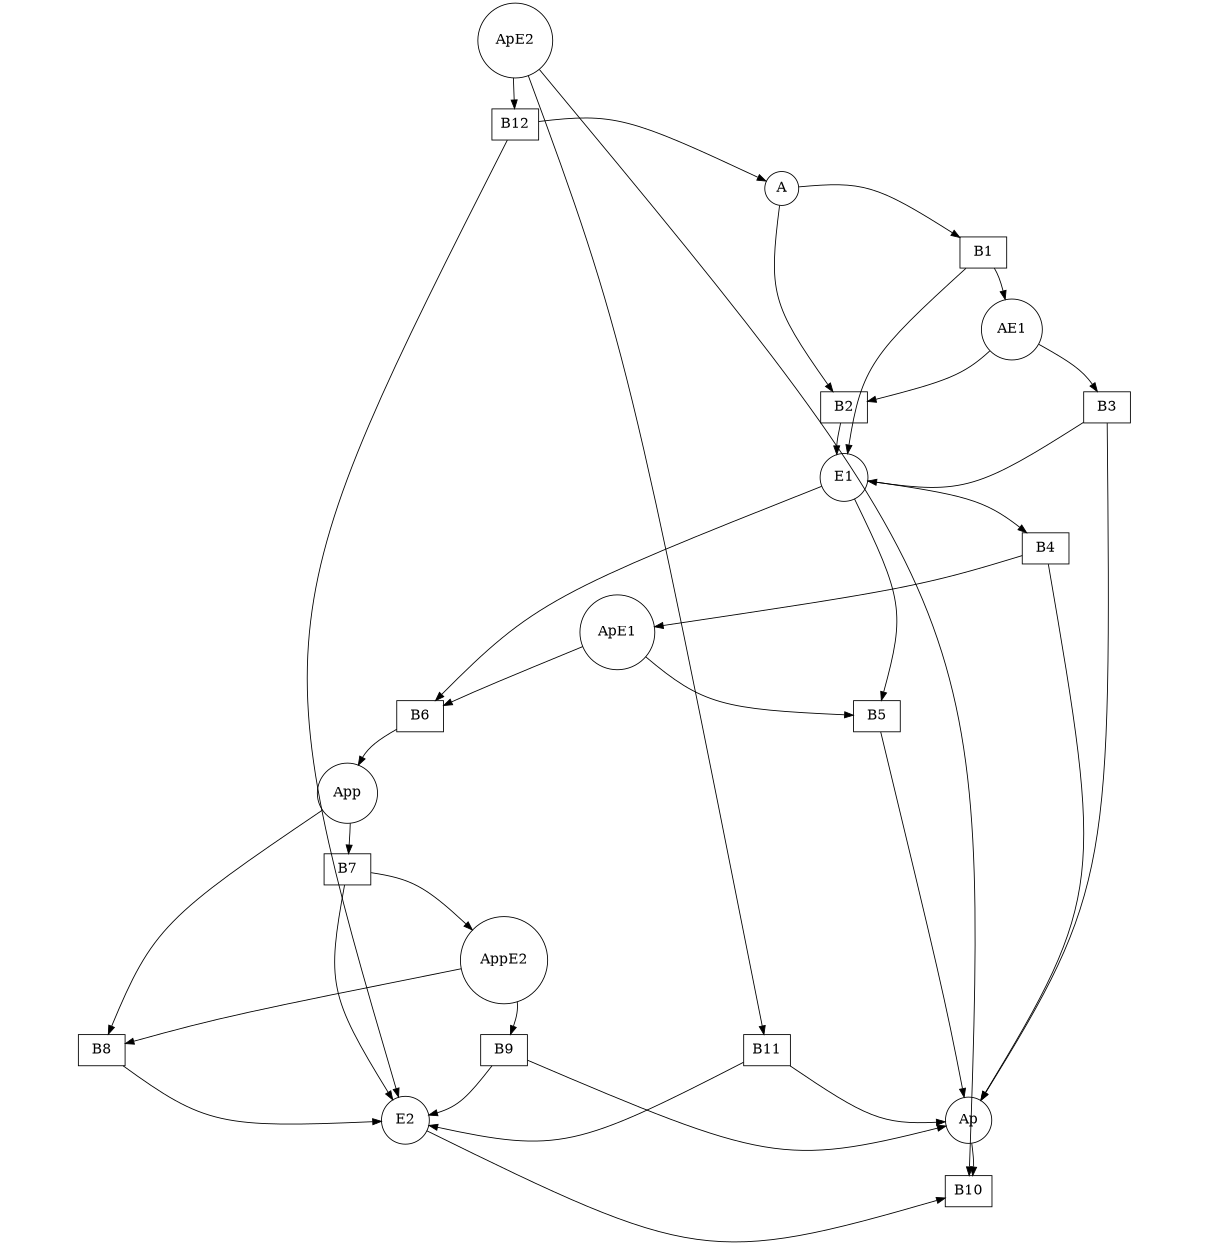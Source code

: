 strict digraph G {
remincross="true";
ratio="fill";
splines="curved";
overlap="true";
size="8.3,8.3";
ApE2 [shape="circle", fontsize=16, bipartite=0, pos="50.0,80.0!"];
AppE2 [shape="circle", fontsize=16, bipartite=0, pos="240.0,100.0!"];
AE1 [shape="circle", fontsize=16, bipartite=0, pos="60.0,140.0!"];
E1 [shape="circle", fontsize=16, bipartite=0, pos="160.0,200.0!"];
A [shape="circle", fontsize=16, bipartite=0, pos="0.0,120.0!"];
E2 [shape="circle", fontsize=16, bipartite=0, pos="140.0,40.0!"];
B12 [shape="box", fontsize=16, bipartite=1, pos="0.0,60.0!"];
B11 [shape="box", fontsize=16, bipartite=1, pos="150.0,70.0!"];
B10 [shape="box", fontsize=16, bipartite=1, pos="110.0,90.0!"];
B7 [shape="box", fontsize=16, bipartite=1, pos="300.0,90.0!"];
B6 [shape="box", fontsize=16, bipartite=1, pos="320.0,160.0!"];
B5 [shape="box", fontsize=16, bipartite=1, pos="210.0,140.0!"];
B4 [shape="box", fontsize=16, bipartite=1, pos="220.0,170.0!"];
B3 [shape="box", fontsize=16, bipartite=1, pos="110.0,160.0!"];
B2 [shape="box", fontsize=16, bipartite=1, pos="60.0,180.0!"];
B1 [shape="box", fontsize=16, bipartite=1, pos="0.0,200.0!"];
ApE1 [shape="circle", fontsize=16, bipartite=0, pos="260.0,128.0!"];
App [shape="circle", fontsize=16, bipartite=0, pos="320.0,120.0!"];
Ap [shape="circle", fontsize=16, bipartite=0, pos="160.0,160.0!"];
B9 [shape="box", fontsize=16, bipartite=1, pos="190.0,70.0!"];
B8 [shape="box", fontsize=16, bipartite=1, pos="320.0,40.0!"];
E2 -> B10;
B7 -> AppE2;
B8 -> E2;
B2 -> A;
B1 -> AE1;
B5 -> E1;
B3 -> Ap;
E1 -> B4;
ApE1 -> B6;
E1 -> B1;
B2 -> E1;
B11 -> Ap;
E2 -> B7;
B6 -> App;
B12 -> E2;
B9 -> Ap;
B6 -> E1;
B10 -> ApE2;
ApE1 -> B5;
B4 -> ApE1;
AE1 -> B3;
B11 -> E2;
ApE2 -> B12;
B3 -> E1;
App -> B7;
Ap -> B4;
A -> B1;
Ap -> B10;
B9 -> E2;
AppE2 -> B8;
B5 -> Ap;
AE1 -> B2;
AppE2 -> B9;
B8 -> App;
ApE2 -> B11;
B12 -> A;
}
